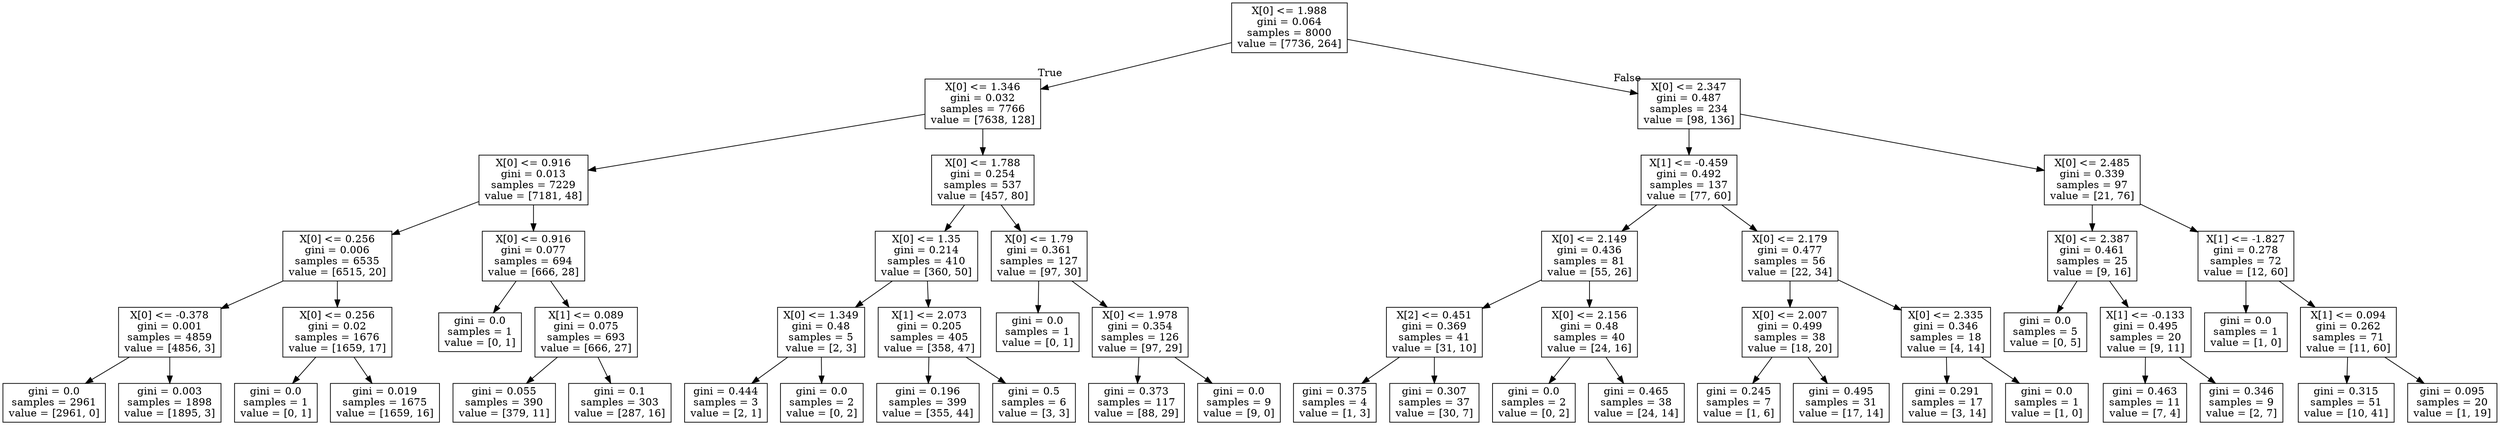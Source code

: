 digraph Tree {
node [shape=box] ;
0 [label="X[0] <= 1.988\ngini = 0.064\nsamples = 8000\nvalue = [7736, 264]"] ;
1 [label="X[0] <= 1.346\ngini = 0.032\nsamples = 7766\nvalue = [7638, 128]"] ;
0 -> 1 [labeldistance=2.5, labelangle=45, headlabel="True"] ;
2 [label="X[0] <= 0.916\ngini = 0.013\nsamples = 7229\nvalue = [7181, 48]"] ;
1 -> 2 ;
3 [label="X[0] <= 0.256\ngini = 0.006\nsamples = 6535\nvalue = [6515, 20]"] ;
2 -> 3 ;
4 [label="X[0] <= -0.378\ngini = 0.001\nsamples = 4859\nvalue = [4856, 3]"] ;
3 -> 4 ;
5 [label="gini = 0.0\nsamples = 2961\nvalue = [2961, 0]"] ;
4 -> 5 ;
6 [label="gini = 0.003\nsamples = 1898\nvalue = [1895, 3]"] ;
4 -> 6 ;
7 [label="X[0] <= 0.256\ngini = 0.02\nsamples = 1676\nvalue = [1659, 17]"] ;
3 -> 7 ;
8 [label="gini = 0.0\nsamples = 1\nvalue = [0, 1]"] ;
7 -> 8 ;
9 [label="gini = 0.019\nsamples = 1675\nvalue = [1659, 16]"] ;
7 -> 9 ;
10 [label="X[0] <= 0.916\ngini = 0.077\nsamples = 694\nvalue = [666, 28]"] ;
2 -> 10 ;
11 [label="gini = 0.0\nsamples = 1\nvalue = [0, 1]"] ;
10 -> 11 ;
12 [label="X[1] <= 0.089\ngini = 0.075\nsamples = 693\nvalue = [666, 27]"] ;
10 -> 12 ;
13 [label="gini = 0.055\nsamples = 390\nvalue = [379, 11]"] ;
12 -> 13 ;
14 [label="gini = 0.1\nsamples = 303\nvalue = [287, 16]"] ;
12 -> 14 ;
15 [label="X[0] <= 1.788\ngini = 0.254\nsamples = 537\nvalue = [457, 80]"] ;
1 -> 15 ;
16 [label="X[0] <= 1.35\ngini = 0.214\nsamples = 410\nvalue = [360, 50]"] ;
15 -> 16 ;
17 [label="X[0] <= 1.349\ngini = 0.48\nsamples = 5\nvalue = [2, 3]"] ;
16 -> 17 ;
18 [label="gini = 0.444\nsamples = 3\nvalue = [2, 1]"] ;
17 -> 18 ;
19 [label="gini = 0.0\nsamples = 2\nvalue = [0, 2]"] ;
17 -> 19 ;
20 [label="X[1] <= 2.073\ngini = 0.205\nsamples = 405\nvalue = [358, 47]"] ;
16 -> 20 ;
21 [label="gini = 0.196\nsamples = 399\nvalue = [355, 44]"] ;
20 -> 21 ;
22 [label="gini = 0.5\nsamples = 6\nvalue = [3, 3]"] ;
20 -> 22 ;
23 [label="X[0] <= 1.79\ngini = 0.361\nsamples = 127\nvalue = [97, 30]"] ;
15 -> 23 ;
24 [label="gini = 0.0\nsamples = 1\nvalue = [0, 1]"] ;
23 -> 24 ;
25 [label="X[0] <= 1.978\ngini = 0.354\nsamples = 126\nvalue = [97, 29]"] ;
23 -> 25 ;
26 [label="gini = 0.373\nsamples = 117\nvalue = [88, 29]"] ;
25 -> 26 ;
27 [label="gini = 0.0\nsamples = 9\nvalue = [9, 0]"] ;
25 -> 27 ;
28 [label="X[0] <= 2.347\ngini = 0.487\nsamples = 234\nvalue = [98, 136]"] ;
0 -> 28 [labeldistance=2.5, labelangle=-45, headlabel="False"] ;
29 [label="X[1] <= -0.459\ngini = 0.492\nsamples = 137\nvalue = [77, 60]"] ;
28 -> 29 ;
30 [label="X[0] <= 2.149\ngini = 0.436\nsamples = 81\nvalue = [55, 26]"] ;
29 -> 30 ;
31 [label="X[2] <= 0.451\ngini = 0.369\nsamples = 41\nvalue = [31, 10]"] ;
30 -> 31 ;
32 [label="gini = 0.375\nsamples = 4\nvalue = [1, 3]"] ;
31 -> 32 ;
33 [label="gini = 0.307\nsamples = 37\nvalue = [30, 7]"] ;
31 -> 33 ;
34 [label="X[0] <= 2.156\ngini = 0.48\nsamples = 40\nvalue = [24, 16]"] ;
30 -> 34 ;
35 [label="gini = 0.0\nsamples = 2\nvalue = [0, 2]"] ;
34 -> 35 ;
36 [label="gini = 0.465\nsamples = 38\nvalue = [24, 14]"] ;
34 -> 36 ;
37 [label="X[0] <= 2.179\ngini = 0.477\nsamples = 56\nvalue = [22, 34]"] ;
29 -> 37 ;
38 [label="X[0] <= 2.007\ngini = 0.499\nsamples = 38\nvalue = [18, 20]"] ;
37 -> 38 ;
39 [label="gini = 0.245\nsamples = 7\nvalue = [1, 6]"] ;
38 -> 39 ;
40 [label="gini = 0.495\nsamples = 31\nvalue = [17, 14]"] ;
38 -> 40 ;
41 [label="X[0] <= 2.335\ngini = 0.346\nsamples = 18\nvalue = [4, 14]"] ;
37 -> 41 ;
42 [label="gini = 0.291\nsamples = 17\nvalue = [3, 14]"] ;
41 -> 42 ;
43 [label="gini = 0.0\nsamples = 1\nvalue = [1, 0]"] ;
41 -> 43 ;
44 [label="X[0] <= 2.485\ngini = 0.339\nsamples = 97\nvalue = [21, 76]"] ;
28 -> 44 ;
45 [label="X[0] <= 2.387\ngini = 0.461\nsamples = 25\nvalue = [9, 16]"] ;
44 -> 45 ;
46 [label="gini = 0.0\nsamples = 5\nvalue = [0, 5]"] ;
45 -> 46 ;
47 [label="X[1] <= -0.133\ngini = 0.495\nsamples = 20\nvalue = [9, 11]"] ;
45 -> 47 ;
48 [label="gini = 0.463\nsamples = 11\nvalue = [7, 4]"] ;
47 -> 48 ;
49 [label="gini = 0.346\nsamples = 9\nvalue = [2, 7]"] ;
47 -> 49 ;
50 [label="X[1] <= -1.827\ngini = 0.278\nsamples = 72\nvalue = [12, 60]"] ;
44 -> 50 ;
51 [label="gini = 0.0\nsamples = 1\nvalue = [1, 0]"] ;
50 -> 51 ;
52 [label="X[1] <= 0.094\ngini = 0.262\nsamples = 71\nvalue = [11, 60]"] ;
50 -> 52 ;
53 [label="gini = 0.315\nsamples = 51\nvalue = [10, 41]"] ;
52 -> 53 ;
54 [label="gini = 0.095\nsamples = 20\nvalue = [1, 19]"] ;
52 -> 54 ;
}